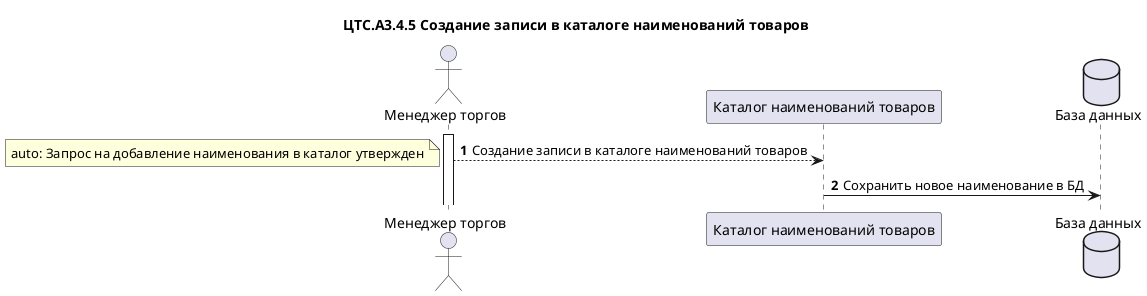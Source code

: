 @startuml "ЦТС.А3.4.4 Создание записи в каталоге наименований товаров
title "ЦТС.А3.4.5 Создание записи в каталоге наименований товаров"
actor "Менеджер торгов" as User_Cts
participant "Каталог наименований товаров" as CommoditiesNames
database "База данных" as DateBase
autonumber

activate User_Cts
User_Cts-->CommoditiesNames: Создание записи в каталоге наименований товаров
note left
  auto: Запрос на добавление наименования в каталог утвержден
end note
CommoditiesNames->DateBase: Сохранить новое наименование в БД

@enduml